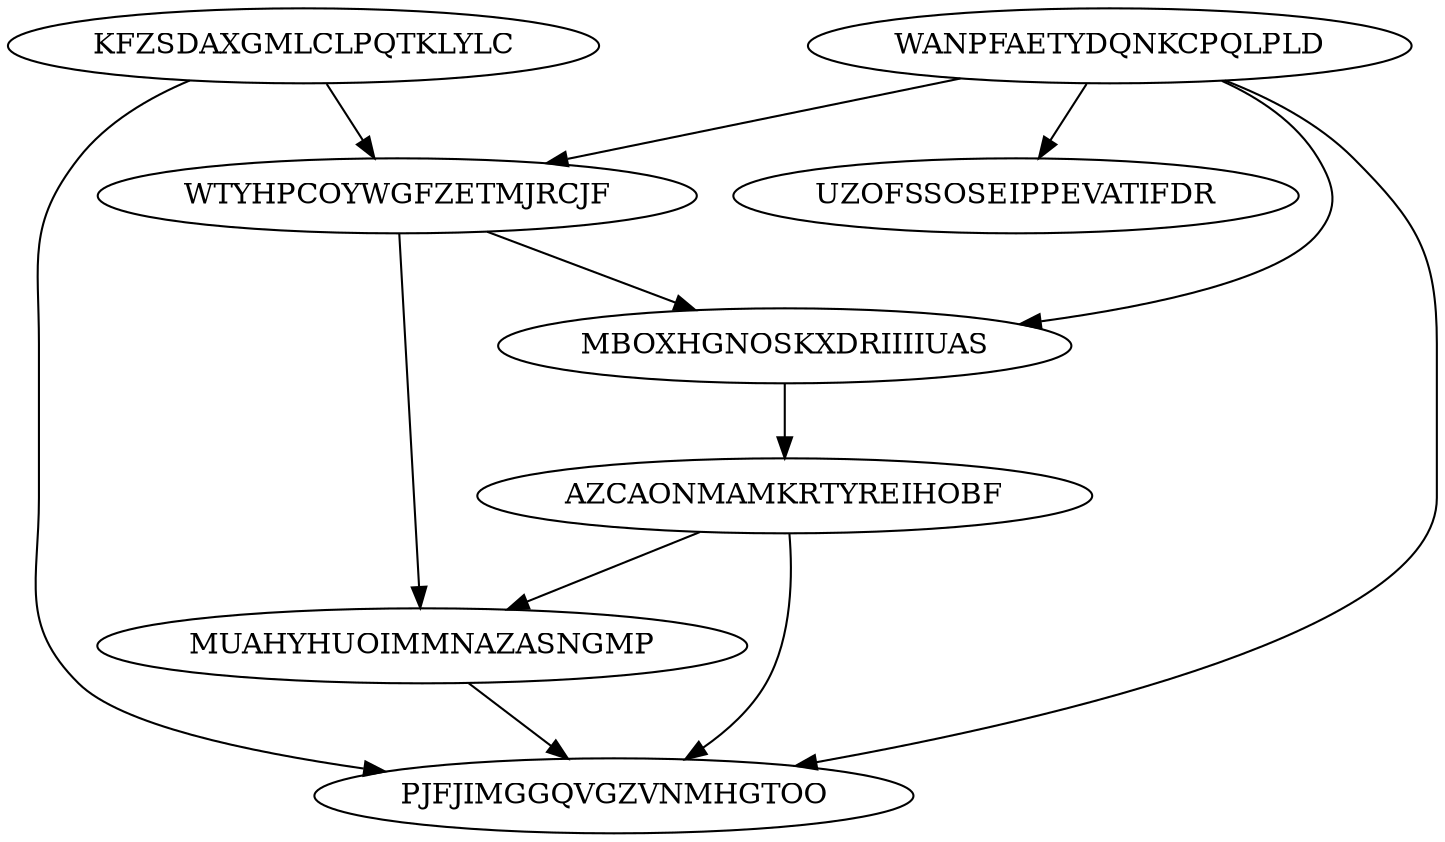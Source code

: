 digraph "N8M12" {
	KFZSDAXGMLCLPQTKLYLC			[Weight=18, Start=0, Processor=1];
	WANPFAETYDQNKCPQLPLD			[Weight=15, Start=0, Processor=2];
	WTYHPCOYWGFZETMJRCJF			[Weight=11, Start=30, Processor=2];
	MBOXHGNOSKXDRIIIIUAS			[Weight=16, Start=41, Processor=2];
	AZCAONMAMKRTYREIHOBF			[Weight=11, Start=57, Processor=2];
	MUAHYHUOIMMNAZASNGMP			[Weight=18, Start=68, Processor=2];
	PJFJIMGGQVGZVNMHGTOO			[Weight=20, Start=86, Processor=2];
	UZOFSSOSEIPPEVATIFDR			[Weight=20, Start=29, Processor=3];
	KFZSDAXGMLCLPQTKLYLC -> WTYHPCOYWGFZETMJRCJF		[Weight=12];
	AZCAONMAMKRTYREIHOBF -> MUAHYHUOIMMNAZASNGMP		[Weight=17];
	WANPFAETYDQNKCPQLPLD -> WTYHPCOYWGFZETMJRCJF		[Weight=20];
	WANPFAETYDQNKCPQLPLD -> UZOFSSOSEIPPEVATIFDR		[Weight=14];
	KFZSDAXGMLCLPQTKLYLC -> PJFJIMGGQVGZVNMHGTOO		[Weight=18];
	WTYHPCOYWGFZETMJRCJF -> MBOXHGNOSKXDRIIIIUAS		[Weight=11];
	AZCAONMAMKRTYREIHOBF -> PJFJIMGGQVGZVNMHGTOO		[Weight=16];
	MUAHYHUOIMMNAZASNGMP -> PJFJIMGGQVGZVNMHGTOO		[Weight=16];
	WANPFAETYDQNKCPQLPLD -> PJFJIMGGQVGZVNMHGTOO		[Weight=12];
	WANPFAETYDQNKCPQLPLD -> MBOXHGNOSKXDRIIIIUAS		[Weight=14];
	WTYHPCOYWGFZETMJRCJF -> MUAHYHUOIMMNAZASNGMP		[Weight=16];
	MBOXHGNOSKXDRIIIIUAS -> AZCAONMAMKRTYREIHOBF		[Weight=13];
}
